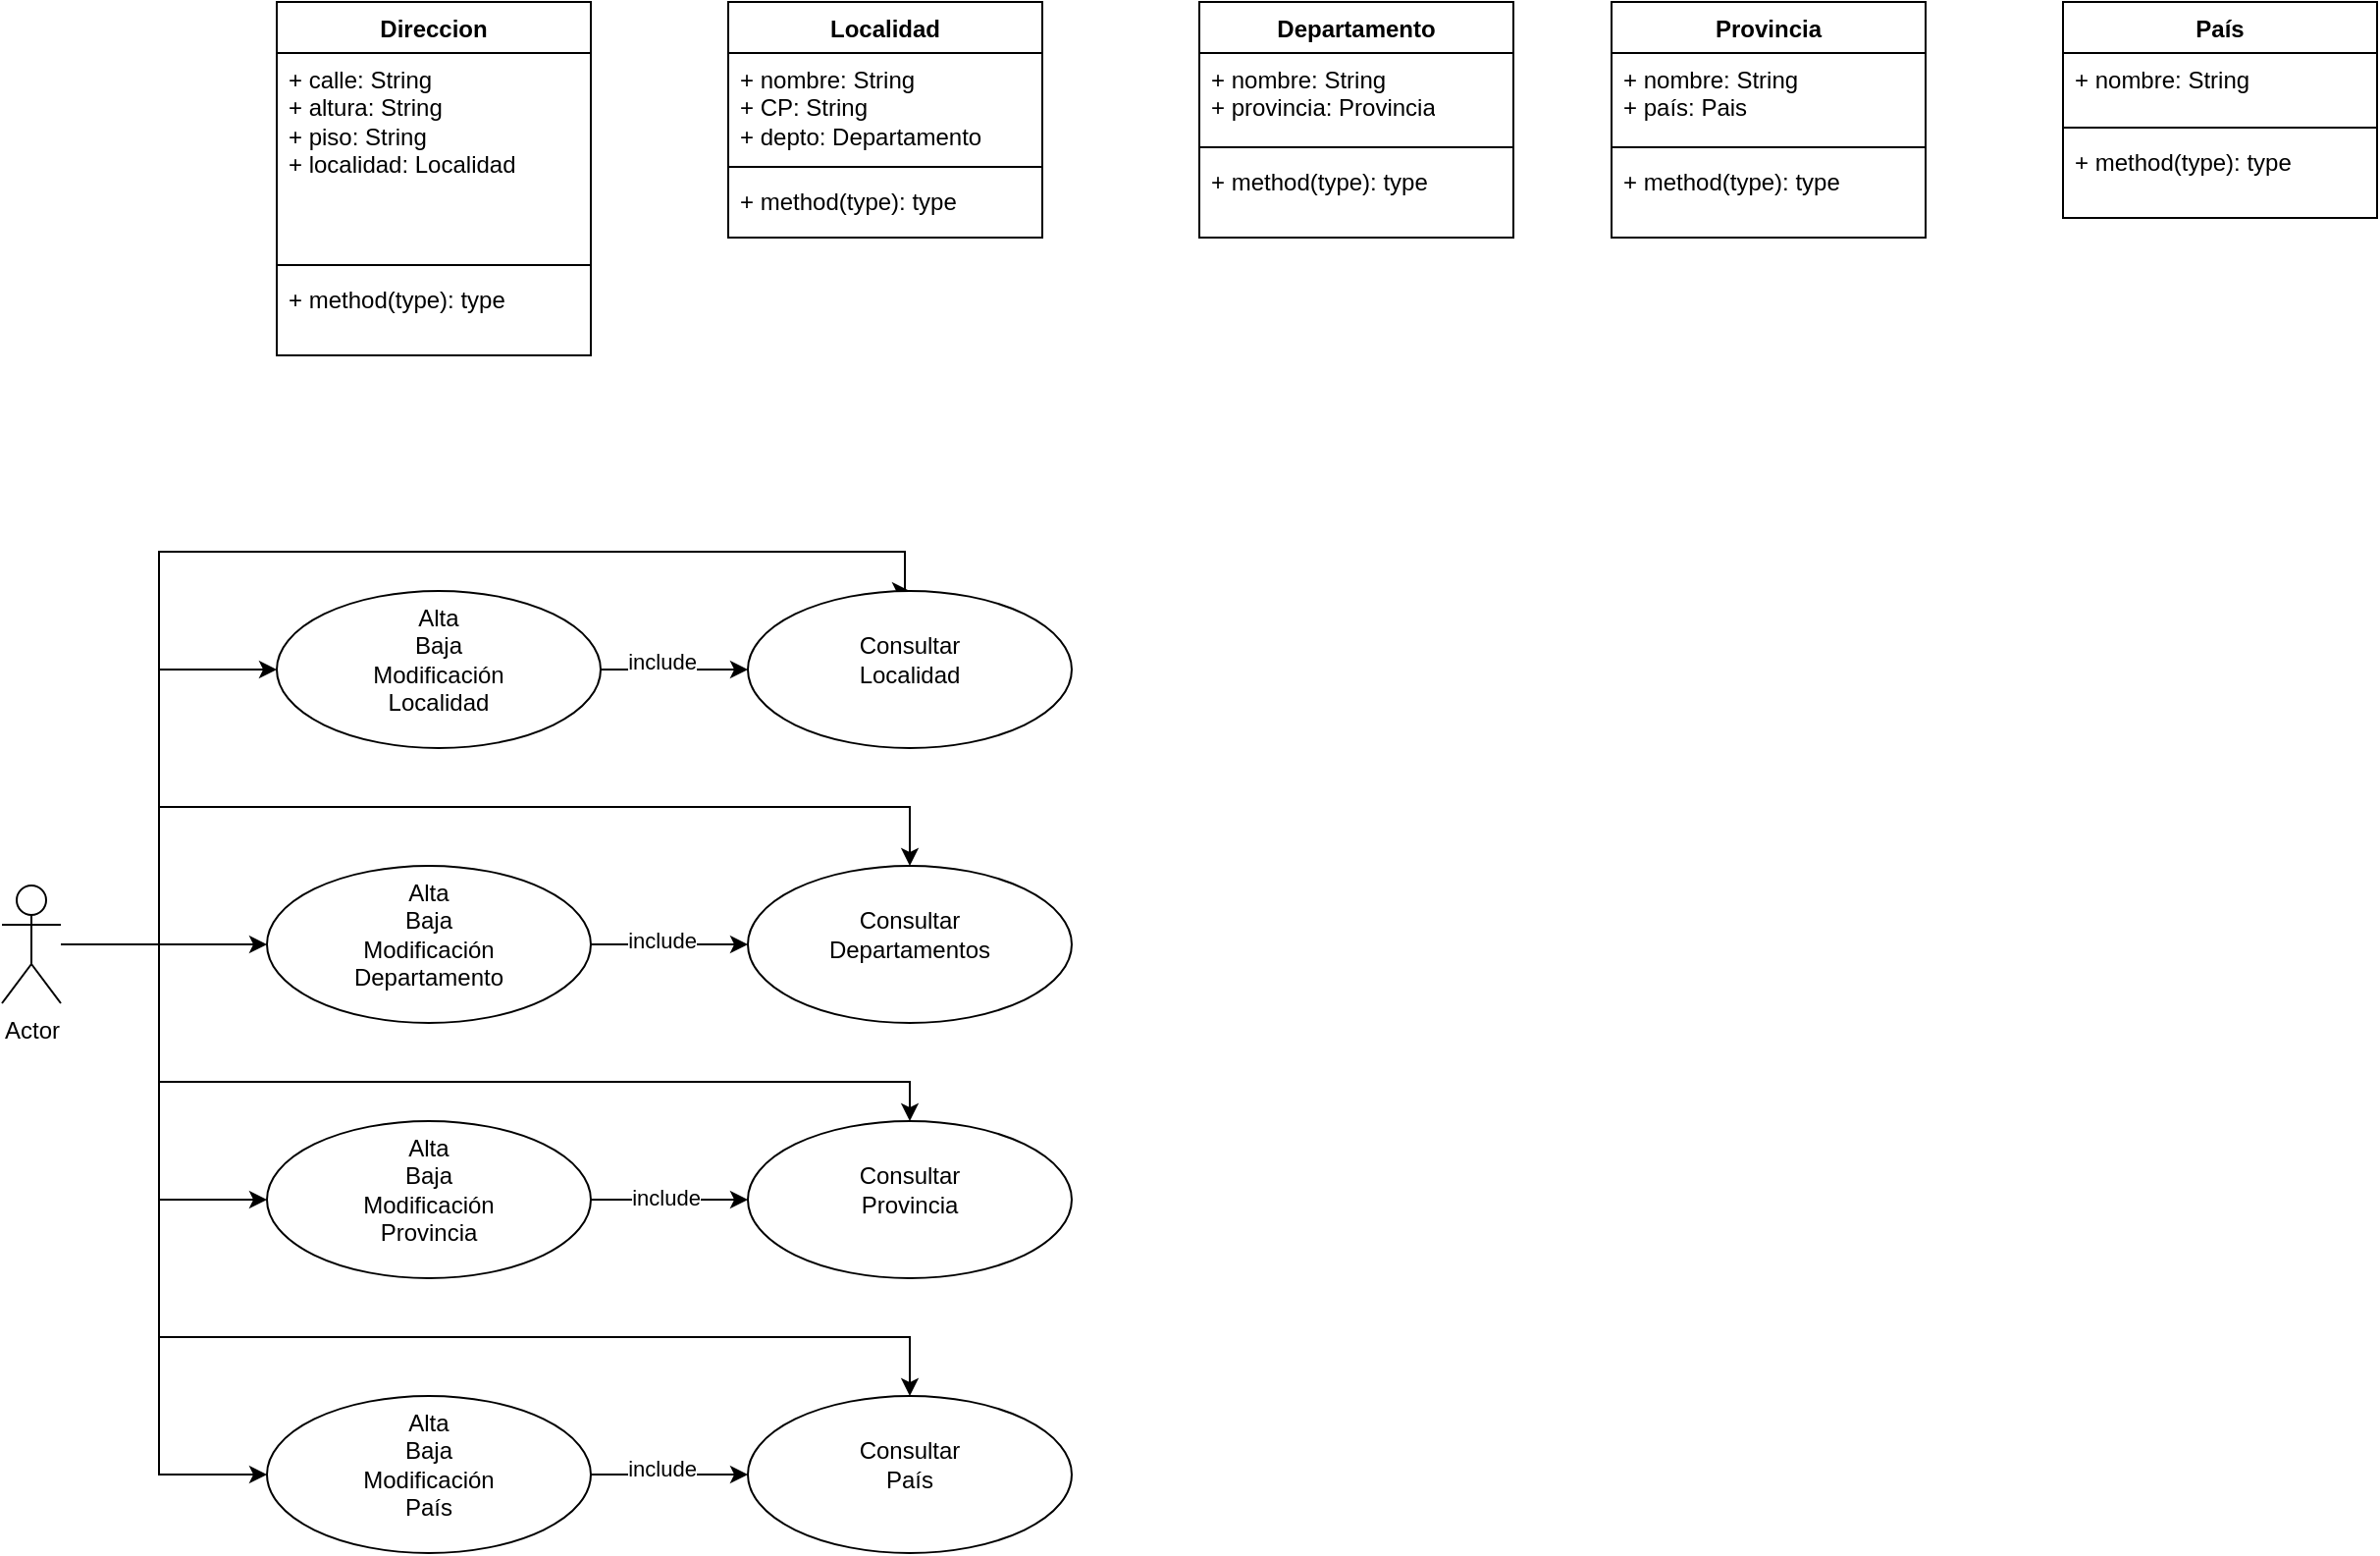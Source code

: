 <mxfile version="28.0.9">
  <diagram name="Page-1" id="_Kofzftg-jmkAkGBzmQq">
    <mxGraphModel dx="464" dy="742" grid="1" gridSize="10" guides="1" tooltips="1" connect="1" arrows="1" fold="1" page="1" pageScale="1" pageWidth="850" pageHeight="1100" math="0" shadow="0">
      <root>
        <mxCell id="0" />
        <mxCell id="1" parent="0" />
        <mxCell id="u9TVysdZEUkwrjUg-_VV-2" value="Direccion" style="swimlane;fontStyle=1;align=center;verticalAlign=top;childLayout=stackLayout;horizontal=1;startSize=26;horizontalStack=0;resizeParent=1;resizeParentMax=0;resizeLast=0;collapsible=1;marginBottom=0;whiteSpace=wrap;html=1;" parent="1" vertex="1">
          <mxGeometry x="230" y="80" width="160" height="180" as="geometry" />
        </mxCell>
        <mxCell id="u9TVysdZEUkwrjUg-_VV-3" value="&lt;div&gt;+ calle: String&lt;/div&gt;&lt;div&gt;+ altura: String&lt;/div&gt;&lt;div&gt;+ piso: String&amp;nbsp;&lt;/div&gt;&lt;div&gt;+ localidad: Localidad&lt;/div&gt;" style="text;strokeColor=none;fillColor=none;align=left;verticalAlign=top;spacingLeft=4;spacingRight=4;overflow=hidden;rotatable=0;points=[[0,0.5],[1,0.5]];portConstraint=eastwest;whiteSpace=wrap;html=1;" parent="u9TVysdZEUkwrjUg-_VV-2" vertex="1">
          <mxGeometry y="26" width="160" height="104" as="geometry" />
        </mxCell>
        <mxCell id="u9TVysdZEUkwrjUg-_VV-4" value="" style="line;strokeWidth=1;fillColor=none;align=left;verticalAlign=middle;spacingTop=-1;spacingLeft=3;spacingRight=3;rotatable=0;labelPosition=right;points=[];portConstraint=eastwest;strokeColor=inherit;" parent="u9TVysdZEUkwrjUg-_VV-2" vertex="1">
          <mxGeometry y="130" width="160" height="8" as="geometry" />
        </mxCell>
        <mxCell id="u9TVysdZEUkwrjUg-_VV-5" value="+ method(type): type" style="text;strokeColor=none;fillColor=none;align=left;verticalAlign=top;spacingLeft=4;spacingRight=4;overflow=hidden;rotatable=0;points=[[0,0.5],[1,0.5]];portConstraint=eastwest;whiteSpace=wrap;html=1;" parent="u9TVysdZEUkwrjUg-_VV-2" vertex="1">
          <mxGeometry y="138" width="160" height="42" as="geometry" />
        </mxCell>
        <mxCell id="u9TVysdZEUkwrjUg-_VV-6" value="Localidad" style="swimlane;fontStyle=1;align=center;verticalAlign=top;childLayout=stackLayout;horizontal=1;startSize=26;horizontalStack=0;resizeParent=1;resizeParentMax=0;resizeLast=0;collapsible=1;marginBottom=0;whiteSpace=wrap;html=1;" parent="1" vertex="1">
          <mxGeometry x="460" y="80" width="160" height="120" as="geometry" />
        </mxCell>
        <mxCell id="u9TVysdZEUkwrjUg-_VV-7" value="&lt;div&gt;+ nombre: String&lt;/div&gt;&lt;div&gt;+ CP: String&lt;/div&gt;&lt;div&gt;+ depto: Departamento&lt;/div&gt;" style="text;strokeColor=none;fillColor=none;align=left;verticalAlign=top;spacingLeft=4;spacingRight=4;overflow=hidden;rotatable=0;points=[[0,0.5],[1,0.5]];portConstraint=eastwest;whiteSpace=wrap;html=1;" parent="u9TVysdZEUkwrjUg-_VV-6" vertex="1">
          <mxGeometry y="26" width="160" height="54" as="geometry" />
        </mxCell>
        <mxCell id="u9TVysdZEUkwrjUg-_VV-8" value="" style="line;strokeWidth=1;fillColor=none;align=left;verticalAlign=middle;spacingTop=-1;spacingLeft=3;spacingRight=3;rotatable=0;labelPosition=right;points=[];portConstraint=eastwest;strokeColor=inherit;" parent="u9TVysdZEUkwrjUg-_VV-6" vertex="1">
          <mxGeometry y="80" width="160" height="8" as="geometry" />
        </mxCell>
        <mxCell id="u9TVysdZEUkwrjUg-_VV-9" value="+ method(type): type" style="text;strokeColor=none;fillColor=none;align=left;verticalAlign=top;spacingLeft=4;spacingRight=4;overflow=hidden;rotatable=0;points=[[0,0.5],[1,0.5]];portConstraint=eastwest;whiteSpace=wrap;html=1;" parent="u9TVysdZEUkwrjUg-_VV-6" vertex="1">
          <mxGeometry y="88" width="160" height="32" as="geometry" />
        </mxCell>
        <mxCell id="u9TVysdZEUkwrjUg-_VV-10" value="Departamento" style="swimlane;fontStyle=1;align=center;verticalAlign=top;childLayout=stackLayout;horizontal=1;startSize=26;horizontalStack=0;resizeParent=1;resizeParentMax=0;resizeLast=0;collapsible=1;marginBottom=0;whiteSpace=wrap;html=1;" parent="1" vertex="1">
          <mxGeometry x="700" y="80" width="160" height="120" as="geometry" />
        </mxCell>
        <mxCell id="u9TVysdZEUkwrjUg-_VV-11" value="&lt;div&gt;+ nombre: String&lt;/div&gt;&lt;div&gt;+ provincia: Provincia&lt;/div&gt;" style="text;strokeColor=none;fillColor=none;align=left;verticalAlign=top;spacingLeft=4;spacingRight=4;overflow=hidden;rotatable=0;points=[[0,0.5],[1,0.5]];portConstraint=eastwest;whiteSpace=wrap;html=1;" parent="u9TVysdZEUkwrjUg-_VV-10" vertex="1">
          <mxGeometry y="26" width="160" height="44" as="geometry" />
        </mxCell>
        <mxCell id="u9TVysdZEUkwrjUg-_VV-12" value="" style="line;strokeWidth=1;fillColor=none;align=left;verticalAlign=middle;spacingTop=-1;spacingLeft=3;spacingRight=3;rotatable=0;labelPosition=right;points=[];portConstraint=eastwest;strokeColor=inherit;" parent="u9TVysdZEUkwrjUg-_VV-10" vertex="1">
          <mxGeometry y="70" width="160" height="8" as="geometry" />
        </mxCell>
        <mxCell id="u9TVysdZEUkwrjUg-_VV-13" value="+ method(type): type" style="text;strokeColor=none;fillColor=none;align=left;verticalAlign=top;spacingLeft=4;spacingRight=4;overflow=hidden;rotatable=0;points=[[0,0.5],[1,0.5]];portConstraint=eastwest;whiteSpace=wrap;html=1;" parent="u9TVysdZEUkwrjUg-_VV-10" vertex="1">
          <mxGeometry y="78" width="160" height="42" as="geometry" />
        </mxCell>
        <mxCell id="u9TVysdZEUkwrjUg-_VV-14" value="Provincia" style="swimlane;fontStyle=1;align=center;verticalAlign=top;childLayout=stackLayout;horizontal=1;startSize=26;horizontalStack=0;resizeParent=1;resizeParentMax=0;resizeLast=0;collapsible=1;marginBottom=0;whiteSpace=wrap;html=1;" parent="1" vertex="1">
          <mxGeometry x="910" y="80" width="160" height="120" as="geometry" />
        </mxCell>
        <mxCell id="u9TVysdZEUkwrjUg-_VV-15" value="&lt;div&gt;+ nombre: String&lt;/div&gt;&lt;div&gt;+ país: Pais&lt;/div&gt;" style="text;strokeColor=none;fillColor=none;align=left;verticalAlign=top;spacingLeft=4;spacingRight=4;overflow=hidden;rotatable=0;points=[[0,0.5],[1,0.5]];portConstraint=eastwest;whiteSpace=wrap;html=1;" parent="u9TVysdZEUkwrjUg-_VV-14" vertex="1">
          <mxGeometry y="26" width="160" height="44" as="geometry" />
        </mxCell>
        <mxCell id="u9TVysdZEUkwrjUg-_VV-16" value="" style="line;strokeWidth=1;fillColor=none;align=left;verticalAlign=middle;spacingTop=-1;spacingLeft=3;spacingRight=3;rotatable=0;labelPosition=right;points=[];portConstraint=eastwest;strokeColor=inherit;" parent="u9TVysdZEUkwrjUg-_VV-14" vertex="1">
          <mxGeometry y="70" width="160" height="8" as="geometry" />
        </mxCell>
        <mxCell id="u9TVysdZEUkwrjUg-_VV-17" value="+ method(type): type" style="text;strokeColor=none;fillColor=none;align=left;verticalAlign=top;spacingLeft=4;spacingRight=4;overflow=hidden;rotatable=0;points=[[0,0.5],[1,0.5]];portConstraint=eastwest;whiteSpace=wrap;html=1;" parent="u9TVysdZEUkwrjUg-_VV-14" vertex="1">
          <mxGeometry y="78" width="160" height="42" as="geometry" />
        </mxCell>
        <mxCell id="u9TVysdZEUkwrjUg-_VV-18" value="País" style="swimlane;fontStyle=1;align=center;verticalAlign=top;childLayout=stackLayout;horizontal=1;startSize=26;horizontalStack=0;resizeParent=1;resizeParentMax=0;resizeLast=0;collapsible=1;marginBottom=0;whiteSpace=wrap;html=1;" parent="1" vertex="1">
          <mxGeometry x="1140" y="80" width="160" height="110" as="geometry" />
        </mxCell>
        <mxCell id="u9TVysdZEUkwrjUg-_VV-19" value="&lt;div&gt;+ nombre: String&lt;/div&gt;" style="text;strokeColor=none;fillColor=none;align=left;verticalAlign=top;spacingLeft=4;spacingRight=4;overflow=hidden;rotatable=0;points=[[0,0.5],[1,0.5]];portConstraint=eastwest;whiteSpace=wrap;html=1;" parent="u9TVysdZEUkwrjUg-_VV-18" vertex="1">
          <mxGeometry y="26" width="160" height="34" as="geometry" />
        </mxCell>
        <mxCell id="u9TVysdZEUkwrjUg-_VV-20" value="" style="line;strokeWidth=1;fillColor=none;align=left;verticalAlign=middle;spacingTop=-1;spacingLeft=3;spacingRight=3;rotatable=0;labelPosition=right;points=[];portConstraint=eastwest;strokeColor=inherit;" parent="u9TVysdZEUkwrjUg-_VV-18" vertex="1">
          <mxGeometry y="60" width="160" height="8" as="geometry" />
        </mxCell>
        <mxCell id="u9TVysdZEUkwrjUg-_VV-21" value="+ method(type): type" style="text;strokeColor=none;fillColor=none;align=left;verticalAlign=top;spacingLeft=4;spacingRight=4;overflow=hidden;rotatable=0;points=[[0,0.5],[1,0.5]];portConstraint=eastwest;whiteSpace=wrap;html=1;" parent="u9TVysdZEUkwrjUg-_VV-18" vertex="1">
          <mxGeometry y="68" width="160" height="42" as="geometry" />
        </mxCell>
        <mxCell id="9bZx8VTONcNiGvkLRUc4-3" value="" style="edgeStyle=orthogonalEdgeStyle;rounded=0;orthogonalLoop=1;jettySize=auto;html=1;entryX=0;entryY=0.5;entryDx=0;entryDy=0;" edge="1" parent="1" source="9bZx8VTONcNiGvkLRUc4-1" target="9bZx8VTONcNiGvkLRUc4-2">
          <mxGeometry relative="1" as="geometry">
            <Array as="points">
              <mxPoint x="170" y="560" />
              <mxPoint x="170" y="420" />
            </Array>
          </mxGeometry>
        </mxCell>
        <mxCell id="9bZx8VTONcNiGvkLRUc4-8" style="edgeStyle=orthogonalEdgeStyle;rounded=0;orthogonalLoop=1;jettySize=auto;html=1;" edge="1" parent="1" source="9bZx8VTONcNiGvkLRUc4-1" target="9bZx8VTONcNiGvkLRUc4-4">
          <mxGeometry relative="1" as="geometry" />
        </mxCell>
        <mxCell id="9bZx8VTONcNiGvkLRUc4-9" style="edgeStyle=orthogonalEdgeStyle;rounded=0;orthogonalLoop=1;jettySize=auto;html=1;entryX=0;entryY=0.5;entryDx=0;entryDy=0;" edge="1" parent="1" source="9bZx8VTONcNiGvkLRUc4-1" target="9bZx8VTONcNiGvkLRUc4-7">
          <mxGeometry relative="1" as="geometry">
            <Array as="points">
              <mxPoint x="170" y="560" />
              <mxPoint x="170" y="690" />
            </Array>
          </mxGeometry>
        </mxCell>
        <mxCell id="9bZx8VTONcNiGvkLRUc4-14" style="edgeStyle=orthogonalEdgeStyle;rounded=0;orthogonalLoop=1;jettySize=auto;html=1;entryX=0.5;entryY=0;entryDx=0;entryDy=0;" edge="1" parent="1" source="9bZx8VTONcNiGvkLRUc4-1" target="9bZx8VTONcNiGvkLRUc4-5">
          <mxGeometry relative="1" as="geometry">
            <Array as="points">
              <mxPoint x="170" y="560" />
              <mxPoint x="170" y="360" />
              <mxPoint x="550" y="360" />
              <mxPoint x="550" y="380" />
            </Array>
          </mxGeometry>
        </mxCell>
        <mxCell id="9bZx8VTONcNiGvkLRUc4-16" style="edgeStyle=orthogonalEdgeStyle;rounded=0;orthogonalLoop=1;jettySize=auto;html=1;entryX=0.5;entryY=0;entryDx=0;entryDy=0;" edge="1" parent="1" source="9bZx8VTONcNiGvkLRUc4-1" target="9bZx8VTONcNiGvkLRUc4-6">
          <mxGeometry relative="1" as="geometry">
            <Array as="points">
              <mxPoint x="170" y="560" />
              <mxPoint x="170" y="490" />
              <mxPoint x="553" y="490" />
            </Array>
          </mxGeometry>
        </mxCell>
        <mxCell id="9bZx8VTONcNiGvkLRUc4-21" style="edgeStyle=orthogonalEdgeStyle;rounded=0;orthogonalLoop=1;jettySize=auto;html=1;entryX=0;entryY=0.5;entryDx=0;entryDy=0;" edge="1" parent="1" source="9bZx8VTONcNiGvkLRUc4-1" target="9bZx8VTONcNiGvkLRUc4-19">
          <mxGeometry relative="1" as="geometry">
            <Array as="points">
              <mxPoint x="170" y="560" />
              <mxPoint x="170" y="830" />
            </Array>
          </mxGeometry>
        </mxCell>
        <mxCell id="9bZx8VTONcNiGvkLRUc4-23" style="edgeStyle=orthogonalEdgeStyle;rounded=0;orthogonalLoop=1;jettySize=auto;html=1;entryX=0.5;entryY=0;entryDx=0;entryDy=0;" edge="1" parent="1" source="9bZx8VTONcNiGvkLRUc4-1" target="9bZx8VTONcNiGvkLRUc4-17">
          <mxGeometry relative="1" as="geometry">
            <Array as="points">
              <mxPoint x="170" y="560" />
              <mxPoint x="170" y="630" />
              <mxPoint x="553" y="630" />
            </Array>
          </mxGeometry>
        </mxCell>
        <mxCell id="9bZx8VTONcNiGvkLRUc4-24" style="edgeStyle=orthogonalEdgeStyle;rounded=0;orthogonalLoop=1;jettySize=auto;html=1;entryX=0.5;entryY=0;entryDx=0;entryDy=0;" edge="1" parent="1" source="9bZx8VTONcNiGvkLRUc4-1" target="9bZx8VTONcNiGvkLRUc4-20">
          <mxGeometry relative="1" as="geometry">
            <Array as="points">
              <mxPoint x="170" y="560" />
              <mxPoint x="170" y="760" />
              <mxPoint x="553" y="760" />
            </Array>
          </mxGeometry>
        </mxCell>
        <mxCell id="9bZx8VTONcNiGvkLRUc4-1" value="Actor" style="shape=umlActor;verticalLabelPosition=bottom;verticalAlign=top;html=1;" vertex="1" parent="1">
          <mxGeometry x="90" y="530" width="30" height="60" as="geometry" />
        </mxCell>
        <mxCell id="9bZx8VTONcNiGvkLRUc4-13" value="" style="edgeStyle=orthogonalEdgeStyle;rounded=0;orthogonalLoop=1;jettySize=auto;html=1;" edge="1" parent="1" source="9bZx8VTONcNiGvkLRUc4-2" target="9bZx8VTONcNiGvkLRUc4-5">
          <mxGeometry relative="1" as="geometry" />
        </mxCell>
        <mxCell id="9bZx8VTONcNiGvkLRUc4-28" value="include" style="edgeLabel;html=1;align=center;verticalAlign=middle;resizable=0;points=[];" vertex="1" connectable="0" parent="9bZx8VTONcNiGvkLRUc4-13">
          <mxGeometry x="-0.173" y="4" relative="1" as="geometry">
            <mxPoint as="offset" />
          </mxGeometry>
        </mxCell>
        <mxCell id="9bZx8VTONcNiGvkLRUc4-2" value="Alta&lt;br&gt;Baja&lt;br&gt;Modificación&lt;br&gt;Localidad" style="ellipse;whiteSpace=wrap;html=1;verticalAlign=top;" vertex="1" parent="1">
          <mxGeometry x="230" y="380" width="165" height="80" as="geometry" />
        </mxCell>
        <mxCell id="9bZx8VTONcNiGvkLRUc4-15" value="" style="edgeStyle=orthogonalEdgeStyle;rounded=0;orthogonalLoop=1;jettySize=auto;html=1;" edge="1" parent="1" source="9bZx8VTONcNiGvkLRUc4-4" target="9bZx8VTONcNiGvkLRUc4-6">
          <mxGeometry relative="1" as="geometry" />
        </mxCell>
        <mxCell id="9bZx8VTONcNiGvkLRUc4-27" value="include" style="edgeLabel;html=1;align=center;verticalAlign=middle;resizable=0;points=[];" vertex="1" connectable="0" parent="9bZx8VTONcNiGvkLRUc4-15">
          <mxGeometry x="-0.114" y="2" relative="1" as="geometry">
            <mxPoint as="offset" />
          </mxGeometry>
        </mxCell>
        <mxCell id="9bZx8VTONcNiGvkLRUc4-4" value="&lt;div&gt;Alta&lt;br&gt;Baja&lt;br&gt;Modificación&lt;br&gt;Departamento&lt;/div&gt;" style="ellipse;whiteSpace=wrap;html=1;verticalAlign=top;" vertex="1" parent="1">
          <mxGeometry x="225" y="520" width="165" height="80" as="geometry" />
        </mxCell>
        <mxCell id="9bZx8VTONcNiGvkLRUc4-5" value="&lt;div&gt;&lt;br&gt;&lt;/div&gt;&lt;div&gt;Consultar&lt;br&gt;Localidad&lt;/div&gt;" style="ellipse;whiteSpace=wrap;html=1;verticalAlign=top;" vertex="1" parent="1">
          <mxGeometry x="470" y="380" width="165" height="80" as="geometry" />
        </mxCell>
        <mxCell id="9bZx8VTONcNiGvkLRUc4-6" value="&lt;div&gt;&lt;br&gt;&lt;/div&gt;&lt;div&gt;Consultar&lt;br&gt;Departamentos&lt;/div&gt;" style="ellipse;whiteSpace=wrap;html=1;verticalAlign=top;" vertex="1" parent="1">
          <mxGeometry x="470" y="520" width="165" height="80" as="geometry" />
        </mxCell>
        <mxCell id="9bZx8VTONcNiGvkLRUc4-18" value="" style="edgeStyle=orthogonalEdgeStyle;rounded=0;orthogonalLoop=1;jettySize=auto;html=1;" edge="1" parent="1" source="9bZx8VTONcNiGvkLRUc4-7" target="9bZx8VTONcNiGvkLRUc4-17">
          <mxGeometry relative="1" as="geometry" />
        </mxCell>
        <mxCell id="9bZx8VTONcNiGvkLRUc4-26" value="include" style="edgeLabel;html=1;align=center;verticalAlign=middle;resizable=0;points=[];" vertex="1" connectable="0" parent="9bZx8VTONcNiGvkLRUc4-18">
          <mxGeometry x="-0.05" y="1" relative="1" as="geometry">
            <mxPoint as="offset" />
          </mxGeometry>
        </mxCell>
        <mxCell id="9bZx8VTONcNiGvkLRUc4-7" value="Alta&lt;br&gt;Baja&lt;br&gt;Modificación&lt;br&gt;Provincia" style="ellipse;whiteSpace=wrap;html=1;verticalAlign=top;" vertex="1" parent="1">
          <mxGeometry x="225" y="650" width="165" height="80" as="geometry" />
        </mxCell>
        <mxCell id="9bZx8VTONcNiGvkLRUc4-17" value="&lt;div&gt;&lt;br&gt;&lt;/div&gt;Consultar&lt;br&gt;Provincia" style="ellipse;whiteSpace=wrap;html=1;verticalAlign=top;" vertex="1" parent="1">
          <mxGeometry x="470" y="650" width="165" height="80" as="geometry" />
        </mxCell>
        <mxCell id="9bZx8VTONcNiGvkLRUc4-22" style="edgeStyle=orthogonalEdgeStyle;rounded=0;orthogonalLoop=1;jettySize=auto;html=1;" edge="1" parent="1" source="9bZx8VTONcNiGvkLRUc4-19" target="9bZx8VTONcNiGvkLRUc4-20">
          <mxGeometry relative="1" as="geometry" />
        </mxCell>
        <mxCell id="9bZx8VTONcNiGvkLRUc4-25" value="include" style="edgeLabel;html=1;align=center;verticalAlign=middle;resizable=0;points=[];" vertex="1" connectable="0" parent="9bZx8VTONcNiGvkLRUc4-22">
          <mxGeometry x="-0.1" y="3" relative="1" as="geometry">
            <mxPoint as="offset" />
          </mxGeometry>
        </mxCell>
        <mxCell id="9bZx8VTONcNiGvkLRUc4-19" value="Alta&lt;br&gt;Baja&lt;br&gt;Modificación&lt;br&gt;País" style="ellipse;whiteSpace=wrap;html=1;verticalAlign=top;" vertex="1" parent="1">
          <mxGeometry x="225" y="790" width="165" height="80" as="geometry" />
        </mxCell>
        <mxCell id="9bZx8VTONcNiGvkLRUc4-20" value="&lt;div&gt;&lt;br&gt;&lt;/div&gt;Consultar&lt;br&gt;País" style="ellipse;whiteSpace=wrap;html=1;verticalAlign=top;" vertex="1" parent="1">
          <mxGeometry x="470" y="790" width="165" height="80" as="geometry" />
        </mxCell>
      </root>
    </mxGraphModel>
  </diagram>
</mxfile>

